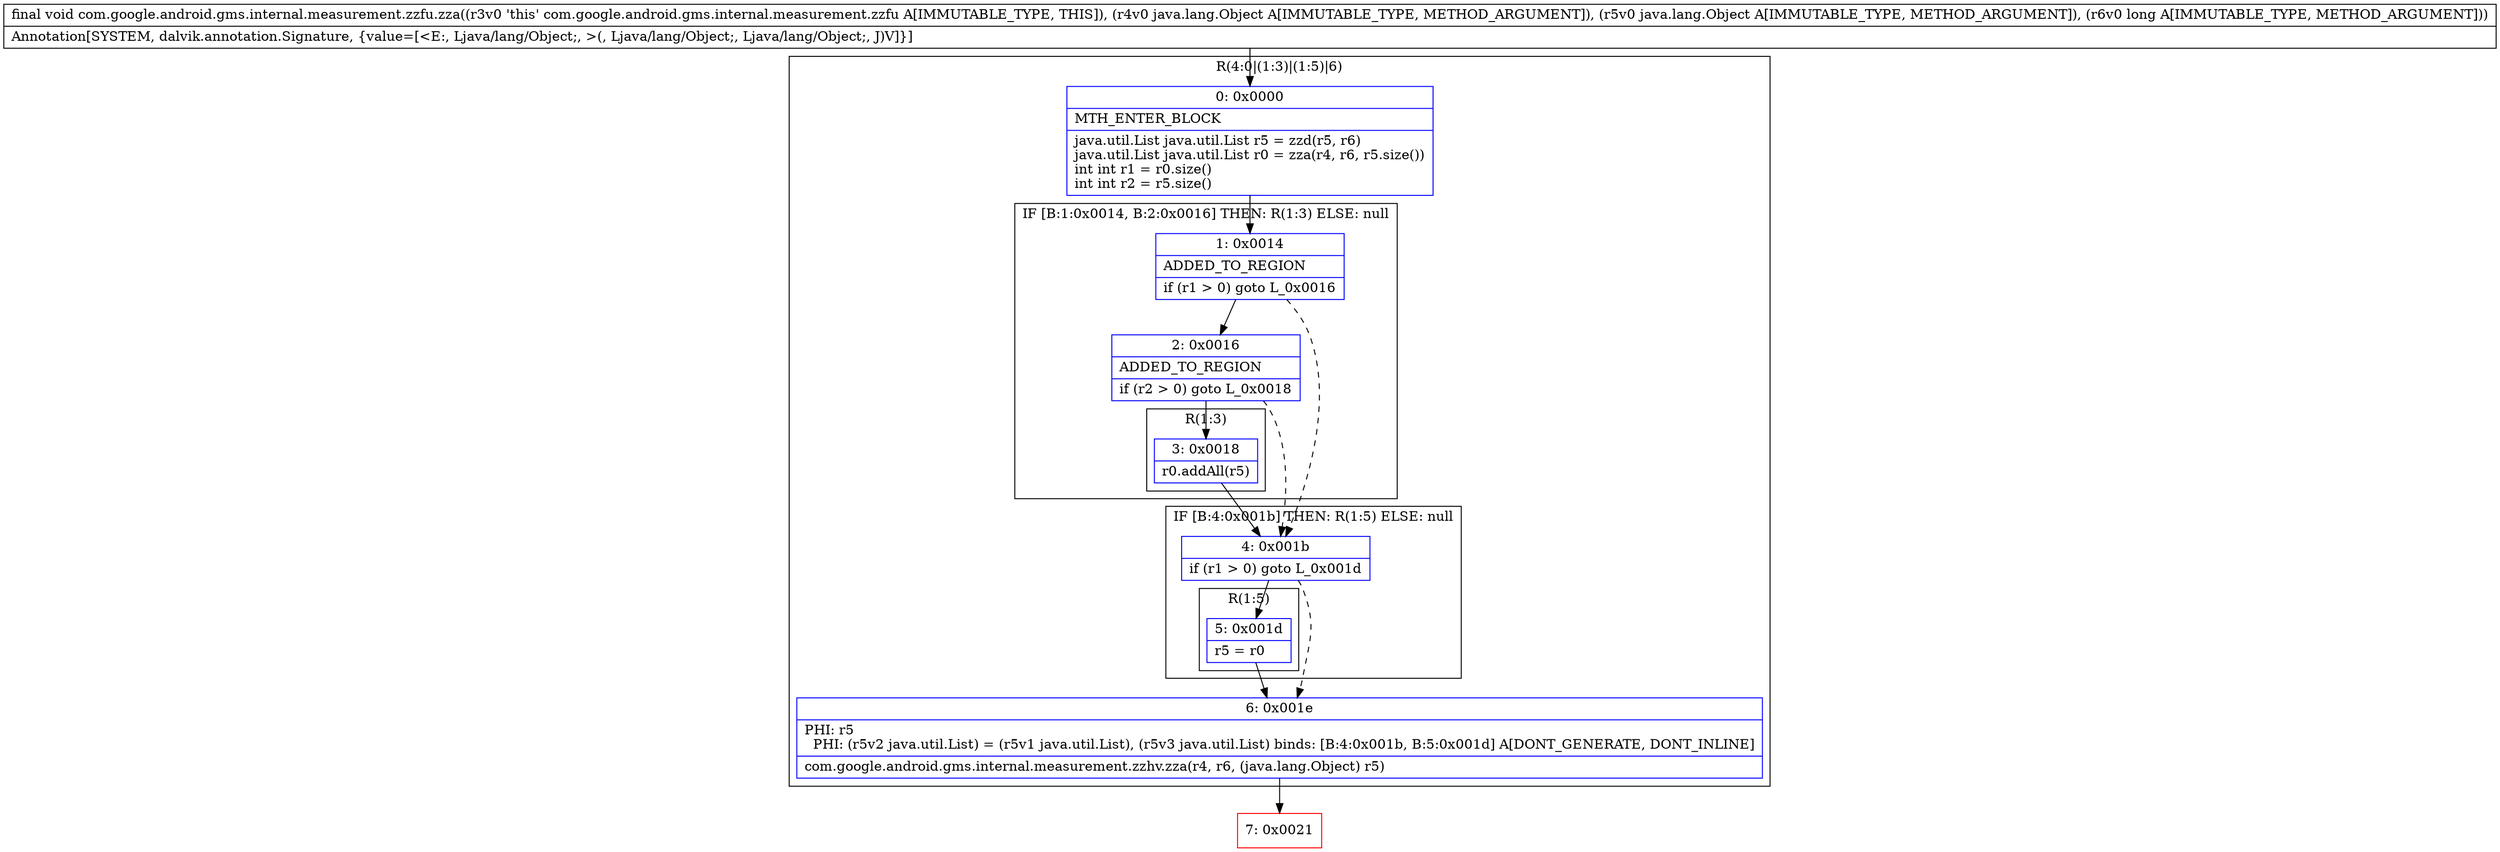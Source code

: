 digraph "CFG forcom.google.android.gms.internal.measurement.zzfu.zza(Ljava\/lang\/Object;Ljava\/lang\/Object;J)V" {
subgraph cluster_Region_1776503025 {
label = "R(4:0|(1:3)|(1:5)|6)";
node [shape=record,color=blue];
Node_0 [shape=record,label="{0\:\ 0x0000|MTH_ENTER_BLOCK\l|java.util.List java.util.List r5 = zzd(r5, r6)\ljava.util.List java.util.List r0 = zza(r4, r6, r5.size())\lint int r1 = r0.size()\lint int r2 = r5.size()\l}"];
subgraph cluster_IfRegion_1155376880 {
label = "IF [B:1:0x0014, B:2:0x0016] THEN: R(1:3) ELSE: null";
node [shape=record,color=blue];
Node_1 [shape=record,label="{1\:\ 0x0014|ADDED_TO_REGION\l|if (r1 \> 0) goto L_0x0016\l}"];
Node_2 [shape=record,label="{2\:\ 0x0016|ADDED_TO_REGION\l|if (r2 \> 0) goto L_0x0018\l}"];
subgraph cluster_Region_1911168921 {
label = "R(1:3)";
node [shape=record,color=blue];
Node_3 [shape=record,label="{3\:\ 0x0018|r0.addAll(r5)\l}"];
}
}
subgraph cluster_IfRegion_923454042 {
label = "IF [B:4:0x001b] THEN: R(1:5) ELSE: null";
node [shape=record,color=blue];
Node_4 [shape=record,label="{4\:\ 0x001b|if (r1 \> 0) goto L_0x001d\l}"];
subgraph cluster_Region_2077330472 {
label = "R(1:5)";
node [shape=record,color=blue];
Node_5 [shape=record,label="{5\:\ 0x001d|r5 = r0\l}"];
}
}
Node_6 [shape=record,label="{6\:\ 0x001e|PHI: r5 \l  PHI: (r5v2 java.util.List) = (r5v1 java.util.List), (r5v3 java.util.List) binds: [B:4:0x001b, B:5:0x001d] A[DONT_GENERATE, DONT_INLINE]\l|com.google.android.gms.internal.measurement.zzhv.zza(r4, r6, (java.lang.Object) r5)\l}"];
}
Node_7 [shape=record,color=red,label="{7\:\ 0x0021}"];
MethodNode[shape=record,label="{final void com.google.android.gms.internal.measurement.zzfu.zza((r3v0 'this' com.google.android.gms.internal.measurement.zzfu A[IMMUTABLE_TYPE, THIS]), (r4v0 java.lang.Object A[IMMUTABLE_TYPE, METHOD_ARGUMENT]), (r5v0 java.lang.Object A[IMMUTABLE_TYPE, METHOD_ARGUMENT]), (r6v0 long A[IMMUTABLE_TYPE, METHOD_ARGUMENT]))  | Annotation[SYSTEM, dalvik.annotation.Signature, \{value=[\<E:, Ljava\/lang\/Object;, \>(, Ljava\/lang\/Object;, Ljava\/lang\/Object;, J)V]\}]\l}"];
MethodNode -> Node_0;
Node_0 -> Node_1;
Node_1 -> Node_2;
Node_1 -> Node_4[style=dashed];
Node_2 -> Node_3;
Node_2 -> Node_4[style=dashed];
Node_3 -> Node_4;
Node_4 -> Node_5;
Node_4 -> Node_6[style=dashed];
Node_5 -> Node_6;
Node_6 -> Node_7;
}

